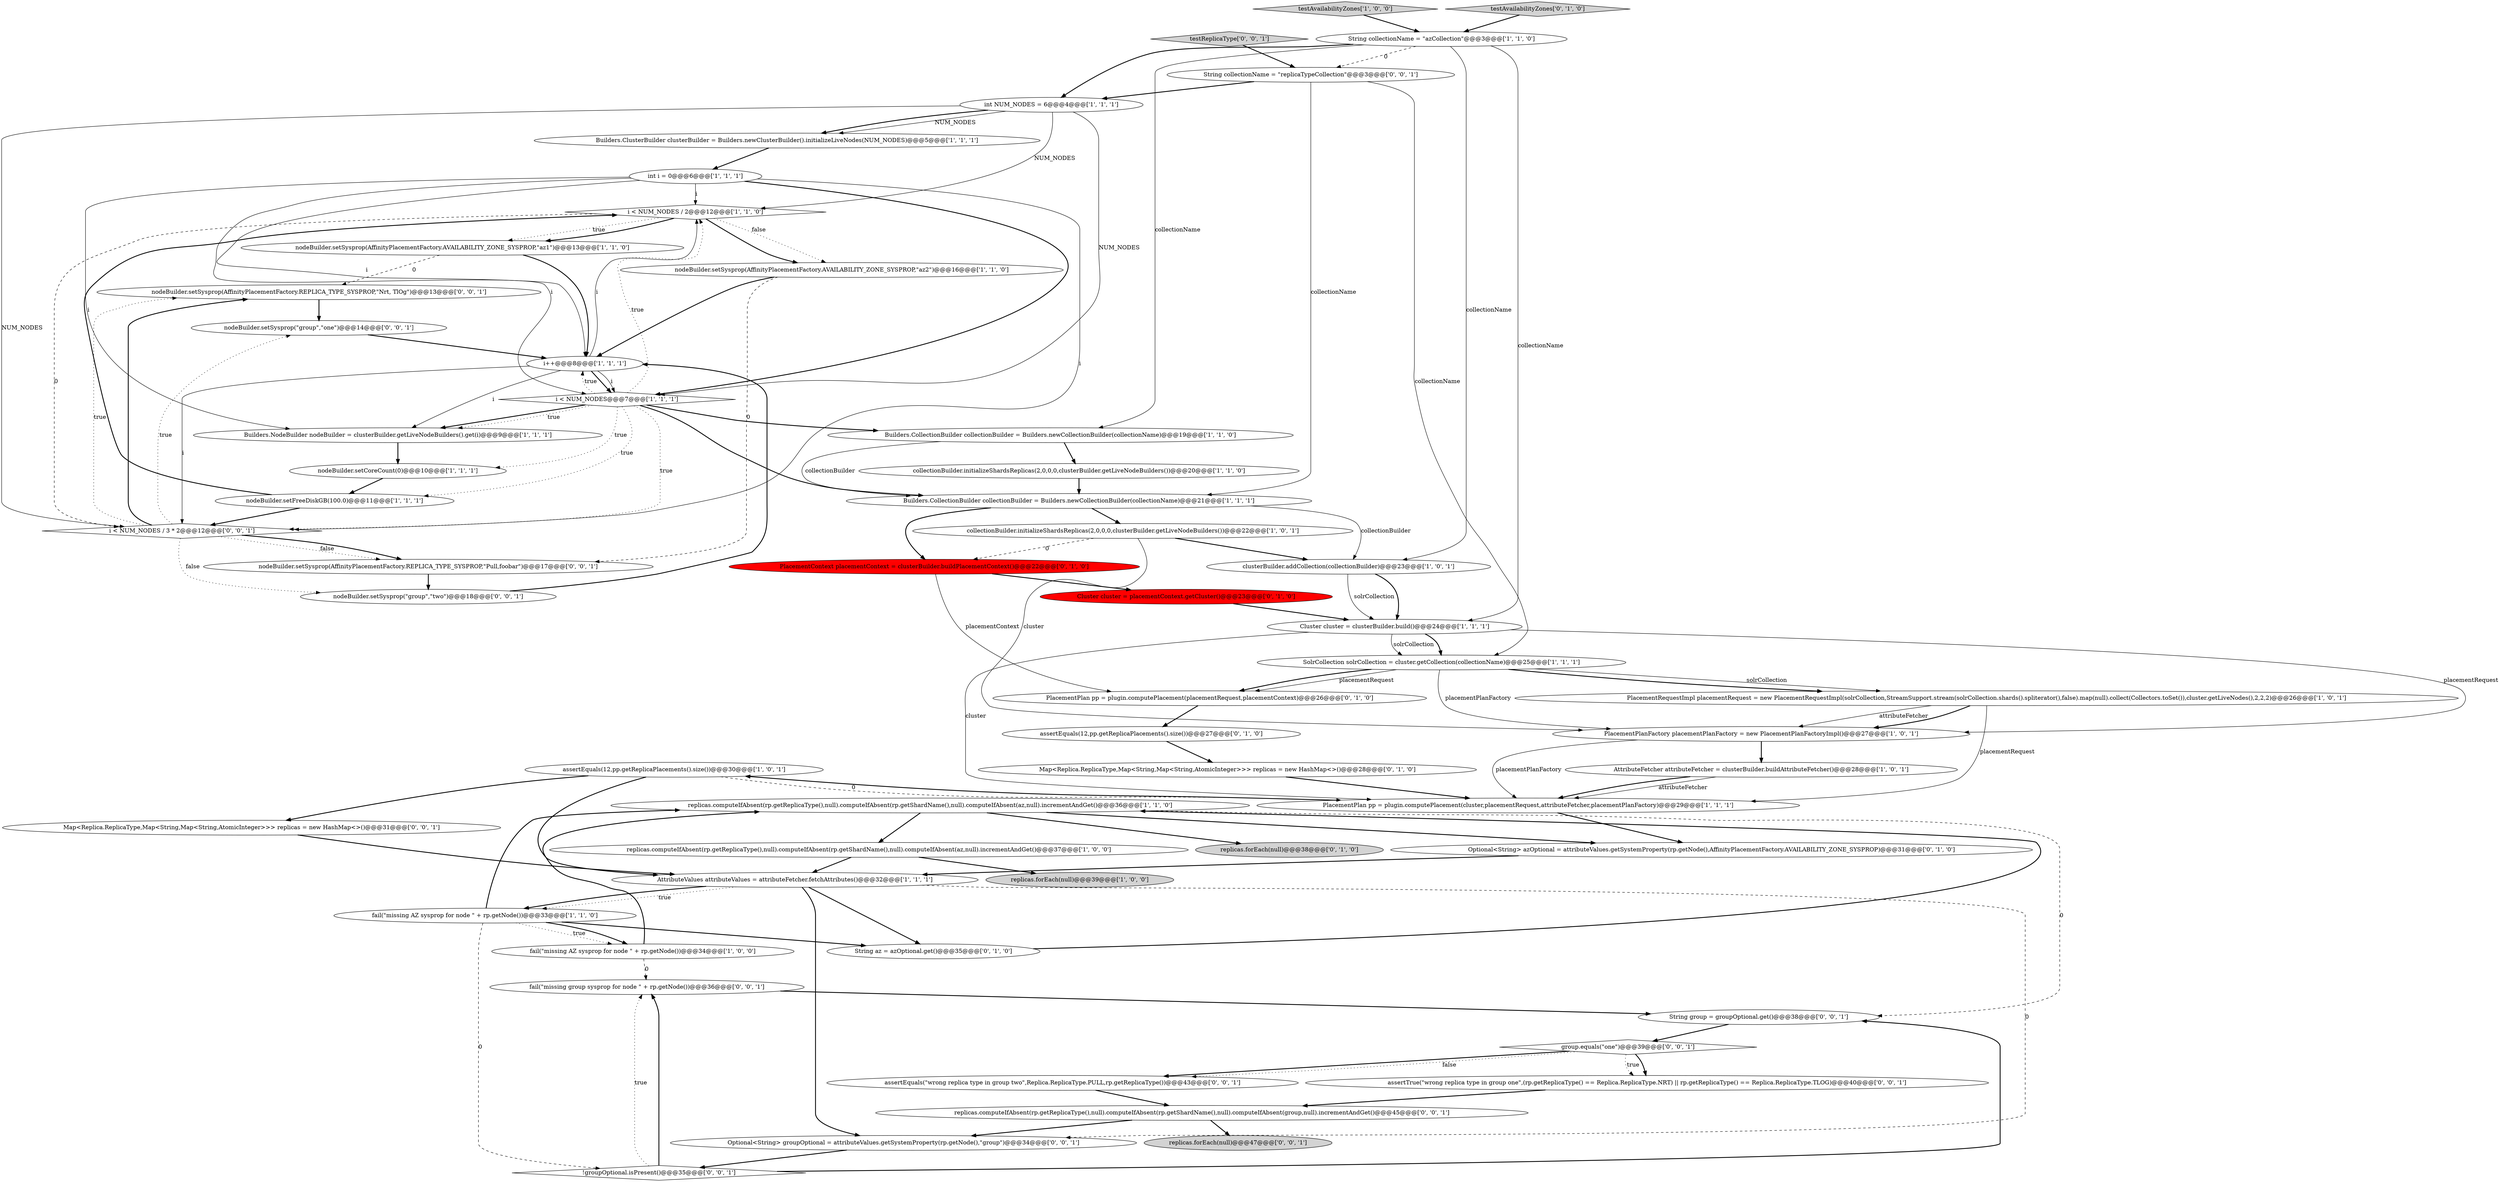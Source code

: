 digraph {
32 [style = filled, label = "replicas.forEach(null)@@@38@@@['0', '1', '0']", fillcolor = lightgray, shape = ellipse image = "AAA0AAABBB2BBB"];
5 [style = filled, label = "replicas.forEach(null)@@@39@@@['1', '0', '0']", fillcolor = lightgray, shape = ellipse image = "AAA0AAABBB1BBB"];
0 [style = filled, label = "assertEquals(12,pp.getReplicaPlacements().size())@@@30@@@['1', '0', '1']", fillcolor = white, shape = ellipse image = "AAA0AAABBB1BBB"];
35 [style = filled, label = "Cluster cluster = placementContext.getCluster()@@@23@@@['0', '1', '0']", fillcolor = red, shape = ellipse image = "AAA1AAABBB2BBB"];
21 [style = filled, label = "collectionBuilder.initializeShardsReplicas(2,0,0,0,clusterBuilder.getLiveNodeBuilders())@@@20@@@['1', '1', '0']", fillcolor = white, shape = ellipse image = "AAA0AAABBB1BBB"];
44 [style = filled, label = "nodeBuilder.setSysprop(AffinityPlacementFactory.REPLICA_TYPE_SYSPROP,\"Pull,foobar\")@@@17@@@['0', '0', '1']", fillcolor = white, shape = ellipse image = "AAA0AAABBB3BBB"];
7 [style = filled, label = "PlacementRequestImpl placementRequest = new PlacementRequestImpl(solrCollection,StreamSupport.stream(solrCollection.shards().spliterator(),false).map(null).collect(Collectors.toSet()),cluster.getLiveNodes(),2,2,2)@@@26@@@['1', '0', '1']", fillcolor = white, shape = ellipse image = "AAA0AAABBB1BBB"];
26 [style = filled, label = "fail(\"missing AZ sysprop for node \" + rp.getNode())@@@33@@@['1', '1', '0']", fillcolor = white, shape = ellipse image = "AAA0AAABBB1BBB"];
45 [style = filled, label = "Map<Replica.ReplicaType,Map<String,Map<String,AtomicInteger>>> replicas = new HashMap<>()@@@31@@@['0', '0', '1']", fillcolor = white, shape = ellipse image = "AAA0AAABBB3BBB"];
1 [style = filled, label = "testAvailabilityZones['1', '0', '0']", fillcolor = lightgray, shape = diamond image = "AAA0AAABBB1BBB"];
28 [style = filled, label = "PlacementPlanFactory placementPlanFactory = new PlacementPlanFactoryImpl()@@@27@@@['1', '0', '1']", fillcolor = white, shape = ellipse image = "AAA0AAABBB1BBB"];
33 [style = filled, label = "PlacementContext placementContext = clusterBuilder.buildPlacementContext()@@@22@@@['0', '1', '0']", fillcolor = red, shape = ellipse image = "AAA1AAABBB2BBB"];
4 [style = filled, label = "fail(\"missing AZ sysprop for node \" + rp.getNode())@@@34@@@['1', '0', '0']", fillcolor = white, shape = ellipse image = "AAA0AAABBB1BBB"];
24 [style = filled, label = "nodeBuilder.setSysprop(AffinityPlacementFactory.AVAILABILITY_ZONE_SYSPROP,\"az1\")@@@13@@@['1', '1', '0']", fillcolor = white, shape = ellipse image = "AAA0AAABBB1BBB"];
39 [style = filled, label = "Map<Replica.ReplicaType,Map<String,Map<String,AtomicInteger>>> replicas = new HashMap<>()@@@28@@@['0', '1', '0']", fillcolor = white, shape = ellipse image = "AAA0AAABBB2BBB"];
46 [style = filled, label = "Optional<String> groupOptional = attributeValues.getSystemProperty(rp.getNode(),\"group\")@@@34@@@['0', '0', '1']", fillcolor = white, shape = ellipse image = "AAA0AAABBB3BBB"];
30 [style = filled, label = "int i = 0@@@6@@@['1', '1', '1']", fillcolor = white, shape = ellipse image = "AAA0AAABBB1BBB"];
19 [style = filled, label = "Builders.ClusterBuilder clusterBuilder = Builders.newClusterBuilder().initializeLiveNodes(NUM_NODES)@@@5@@@['1', '1', '1']", fillcolor = white, shape = ellipse image = "AAA0AAABBB1BBB"];
49 [style = filled, label = "nodeBuilder.setSysprop(\"group\",\"two\")@@@18@@@['0', '0', '1']", fillcolor = white, shape = ellipse image = "AAA0AAABBB3BBB"];
42 [style = filled, label = "testReplicaType['0', '0', '1']", fillcolor = lightgray, shape = diamond image = "AAA0AAABBB3BBB"];
2 [style = filled, label = "nodeBuilder.setFreeDiskGB(100.0)@@@11@@@['1', '1', '1']", fillcolor = white, shape = ellipse image = "AAA0AAABBB1BBB"];
22 [style = filled, label = "AttributeFetcher attributeFetcher = clusterBuilder.buildAttributeFetcher()@@@28@@@['1', '0', '1']", fillcolor = white, shape = ellipse image = "AAA0AAABBB1BBB"];
17 [style = filled, label = "AttributeValues attributeValues = attributeFetcher.fetchAttributes()@@@32@@@['1', '1', '1']", fillcolor = white, shape = ellipse image = "AAA0AAABBB1BBB"];
47 [style = filled, label = "nodeBuilder.setSysprop(AffinityPlacementFactory.REPLICA_TYPE_SYSPROP,\"Nrt, TlOg\")@@@13@@@['0', '0', '1']", fillcolor = white, shape = ellipse image = "AAA0AAABBB3BBB"];
37 [style = filled, label = "Optional<String> azOptional = attributeValues.getSystemProperty(rp.getNode(),AffinityPlacementFactory.AVAILABILITY_ZONE_SYSPROP)@@@31@@@['0', '1', '0']", fillcolor = white, shape = ellipse image = "AAA0AAABBB2BBB"];
53 [style = filled, label = "nodeBuilder.setSysprop(\"group\",\"one\")@@@14@@@['0', '0', '1']", fillcolor = white, shape = ellipse image = "AAA0AAABBB3BBB"];
27 [style = filled, label = "Builders.CollectionBuilder collectionBuilder = Builders.newCollectionBuilder(collectionName)@@@21@@@['1', '1', '1']", fillcolor = white, shape = ellipse image = "AAA0AAABBB1BBB"];
15 [style = filled, label = "clusterBuilder.addCollection(collectionBuilder)@@@23@@@['1', '0', '1']", fillcolor = white, shape = ellipse image = "AAA0AAABBB1BBB"];
13 [style = filled, label = "Builders.CollectionBuilder collectionBuilder = Builders.newCollectionBuilder(collectionName)@@@19@@@['1', '1', '0']", fillcolor = white, shape = ellipse image = "AAA0AAABBB1BBB"];
31 [style = filled, label = "PlacementPlan pp = plugin.computePlacement(placementRequest,placementContext)@@@26@@@['0', '1', '0']", fillcolor = white, shape = ellipse image = "AAA0AAABBB2BBB"];
56 [style = filled, label = "String group = groupOptional.get()@@@38@@@['0', '0', '1']", fillcolor = white, shape = ellipse image = "AAA0AAABBB3BBB"];
18 [style = filled, label = "replicas.computeIfAbsent(rp.getReplicaType(),null).computeIfAbsent(rp.getShardName(),null).computeIfAbsent(az,null).incrementAndGet()@@@37@@@['1', '0', '0']", fillcolor = white, shape = ellipse image = "AAA0AAABBB1BBB"];
36 [style = filled, label = "String az = azOptional.get()@@@35@@@['0', '1', '0']", fillcolor = white, shape = ellipse image = "AAA0AAABBB2BBB"];
23 [style = filled, label = "collectionBuilder.initializeShardsReplicas(2,0,0,0,clusterBuilder.getLiveNodeBuilders())@@@22@@@['1', '0', '1']", fillcolor = white, shape = ellipse image = "AAA0AAABBB1BBB"];
29 [style = filled, label = "SolrCollection solrCollection = cluster.getCollection(collectionName)@@@25@@@['1', '1', '1']", fillcolor = white, shape = ellipse image = "AAA0AAABBB1BBB"];
11 [style = filled, label = "i < NUM_NODES / 2@@@12@@@['1', '1', '0']", fillcolor = white, shape = diamond image = "AAA0AAABBB1BBB"];
8 [style = filled, label = "Builders.NodeBuilder nodeBuilder = clusterBuilder.getLiveNodeBuilders().get(i)@@@9@@@['1', '1', '1']", fillcolor = white, shape = ellipse image = "AAA0AAABBB1BBB"];
10 [style = filled, label = "i++@@@8@@@['1', '1', '1']", fillcolor = white, shape = ellipse image = "AAA0AAABBB1BBB"];
54 [style = filled, label = "replicas.computeIfAbsent(rp.getReplicaType(),null).computeIfAbsent(rp.getShardName(),null).computeIfAbsent(group,null).incrementAndGet()@@@45@@@['0', '0', '1']", fillcolor = white, shape = ellipse image = "AAA0AAABBB3BBB"];
50 [style = filled, label = "fail(\"missing group sysprop for node \" + rp.getNode())@@@36@@@['0', '0', '1']", fillcolor = white, shape = ellipse image = "AAA0AAABBB3BBB"];
9 [style = filled, label = "String collectionName = \"azCollection\"@@@3@@@['1', '1', '0']", fillcolor = white, shape = ellipse image = "AAA0AAABBB1BBB"];
55 [style = filled, label = "assertTrue(\"wrong replica type in group one\",(rp.getReplicaType() == Replica.ReplicaType.NRT) || rp.getReplicaType() == Replica.ReplicaType.TLOG)@@@40@@@['0', '0', '1']", fillcolor = white, shape = ellipse image = "AAA0AAABBB3BBB"];
16 [style = filled, label = "Cluster cluster = clusterBuilder.build()@@@24@@@['1', '1', '1']", fillcolor = white, shape = ellipse image = "AAA0AAABBB1BBB"];
38 [style = filled, label = "assertEquals(12,pp.getReplicaPlacements().size())@@@27@@@['0', '1', '0']", fillcolor = white, shape = ellipse image = "AAA0AAABBB2BBB"];
52 [style = filled, label = "String collectionName = \"replicaTypeCollection\"@@@3@@@['0', '0', '1']", fillcolor = white, shape = ellipse image = "AAA0AAABBB3BBB"];
14 [style = filled, label = "i < NUM_NODES@@@7@@@['1', '1', '1']", fillcolor = white, shape = diamond image = "AAA0AAABBB1BBB"];
40 [style = filled, label = "group.equals(\"one\")@@@39@@@['0', '0', '1']", fillcolor = white, shape = diamond image = "AAA0AAABBB3BBB"];
41 [style = filled, label = "replicas.forEach(null)@@@47@@@['0', '0', '1']", fillcolor = lightgray, shape = ellipse image = "AAA0AAABBB3BBB"];
20 [style = filled, label = "PlacementPlan pp = plugin.computePlacement(cluster,placementRequest,attributeFetcher,placementPlanFactory)@@@29@@@['1', '1', '1']", fillcolor = white, shape = ellipse image = "AAA0AAABBB1BBB"];
25 [style = filled, label = "nodeBuilder.setSysprop(AffinityPlacementFactory.AVAILABILITY_ZONE_SYSPROP,\"az2\")@@@16@@@['1', '1', '0']", fillcolor = white, shape = ellipse image = "AAA0AAABBB1BBB"];
3 [style = filled, label = "replicas.computeIfAbsent(rp.getReplicaType(),null).computeIfAbsent(rp.getShardName(),null).computeIfAbsent(az,null).incrementAndGet()@@@36@@@['1', '1', '0']", fillcolor = white, shape = ellipse image = "AAA0AAABBB1BBB"];
34 [style = filled, label = "testAvailabilityZones['0', '1', '0']", fillcolor = lightgray, shape = diamond image = "AAA0AAABBB2BBB"];
48 [style = filled, label = "i < NUM_NODES / 3 * 2@@@12@@@['0', '0', '1']", fillcolor = white, shape = diamond image = "AAA0AAABBB3BBB"];
51 [style = filled, label = "assertEquals(\"wrong replica type in group two\",Replica.ReplicaType.PULL,rp.getReplicaType())@@@43@@@['0', '0', '1']", fillcolor = white, shape = ellipse image = "AAA0AAABBB3BBB"];
12 [style = filled, label = "nodeBuilder.setCoreCount(0)@@@10@@@['1', '1', '1']", fillcolor = white, shape = ellipse image = "AAA0AAABBB1BBB"];
43 [style = filled, label = "!groupOptional.isPresent()@@@35@@@['0', '0', '1']", fillcolor = white, shape = diamond image = "AAA0AAABBB3BBB"];
6 [style = filled, label = "int NUM_NODES = 6@@@4@@@['1', '1', '1']", fillcolor = white, shape = ellipse image = "AAA0AAABBB1BBB"];
34->9 [style = bold, label=""];
40->55 [style = bold, label=""];
20->0 [style = bold, label=""];
48->53 [style = dotted, label="true"];
9->52 [style = dashed, label="0"];
50->56 [style = bold, label=""];
13->27 [style = solid, label="collectionBuilder"];
15->16 [style = solid, label="solrCollection"];
38->39 [style = bold, label=""];
26->43 [style = dashed, label="0"];
9->6 [style = bold, label=""];
3->18 [style = bold, label=""];
17->36 [style = bold, label=""];
12->2 [style = bold, label=""];
23->28 [style = solid, label="cluster"];
29->31 [style = solid, label="placementRequest"];
30->14 [style = solid, label="i"];
49->10 [style = bold, label=""];
27->15 [style = solid, label="collectionBuilder"];
17->46 [style = dashed, label="0"];
48->44 [style = dotted, label="false"];
6->48 [style = solid, label="NUM_NODES"];
20->37 [style = bold, label=""];
30->14 [style = bold, label=""];
14->11 [style = dotted, label="true"];
25->10 [style = bold, label=""];
40->55 [style = dotted, label="true"];
27->33 [style = bold, label=""];
45->17 [style = bold, label=""];
9->16 [style = solid, label="collectionName"];
26->4 [style = dotted, label="true"];
24->47 [style = dashed, label="0"];
7->28 [style = solid, label="attributeFetcher"];
11->48 [style = dashed, label="0"];
11->25 [style = dotted, label="false"];
11->25 [style = bold, label=""];
24->10 [style = bold, label=""];
47->53 [style = bold, label=""];
4->3 [style = bold, label=""];
14->2 [style = dotted, label="true"];
17->26 [style = dotted, label="true"];
14->12 [style = dotted, label="true"];
10->14 [style = bold, label=""];
51->54 [style = bold, label=""];
0->17 [style = bold, label=""];
40->51 [style = bold, label=""];
54->46 [style = bold, label=""];
10->8 [style = solid, label="i"];
30->48 [style = solid, label="i"];
16->29 [style = bold, label=""];
9->13 [style = solid, label="collectionName"];
3->56 [style = dashed, label="0"];
22->20 [style = solid, label="attributeFetcher"];
48->44 [style = bold, label=""];
44->49 [style = bold, label=""];
54->41 [style = bold, label=""];
16->29 [style = solid, label="solrCollection"];
26->4 [style = bold, label=""];
10->11 [style = solid, label="i"];
9->15 [style = solid, label="collectionName"];
30->11 [style = solid, label="i"];
6->19 [style = solid, label="NUM_NODES"];
48->47 [style = dotted, label="true"];
22->20 [style = bold, label=""];
4->50 [style = dashed, label="0"];
14->48 [style = dotted, label="true"];
30->8 [style = solid, label="i"];
14->8 [style = bold, label=""];
7->20 [style = solid, label="placementRequest"];
10->14 [style = solid, label="i"];
39->20 [style = bold, label=""];
53->10 [style = bold, label=""];
56->40 [style = bold, label=""];
30->10 [style = solid, label="i"];
11->24 [style = dotted, label="true"];
46->43 [style = bold, label=""];
2->48 [style = bold, label=""];
17->46 [style = bold, label=""];
3->37 [style = bold, label=""];
21->27 [style = bold, label=""];
0->45 [style = bold, label=""];
10->48 [style = solid, label="i"];
26->3 [style = bold, label=""];
42->52 [style = bold, label=""];
52->27 [style = solid, label="collectionName"];
23->15 [style = bold, label=""];
31->38 [style = bold, label=""];
11->24 [style = bold, label=""];
23->33 [style = dashed, label="0"];
1->9 [style = bold, label=""];
16->28 [style = solid, label="placementRequest"];
6->11 [style = solid, label="NUM_NODES"];
28->20 [style = solid, label="placementPlanFactory"];
48->49 [style = dotted, label="false"];
7->28 [style = bold, label=""];
52->6 [style = bold, label=""];
14->8 [style = dotted, label="true"];
14->27 [style = bold, label=""];
14->13 [style = bold, label=""];
25->44 [style = dashed, label="0"];
2->11 [style = bold, label=""];
8->12 [style = bold, label=""];
28->22 [style = bold, label=""];
33->31 [style = solid, label="placementContext"];
33->35 [style = bold, label=""];
17->26 [style = bold, label=""];
35->16 [style = bold, label=""];
43->50 [style = bold, label=""];
43->50 [style = dotted, label="true"];
26->36 [style = bold, label=""];
29->31 [style = bold, label=""];
37->17 [style = bold, label=""];
18->17 [style = bold, label=""];
6->19 [style = bold, label=""];
15->16 [style = bold, label=""];
0->20 [style = dashed, label="0"];
14->10 [style = dotted, label="true"];
40->51 [style = dotted, label="false"];
16->20 [style = solid, label="cluster"];
6->14 [style = solid, label="NUM_NODES"];
29->28 [style = solid, label="placementPlanFactory"];
52->29 [style = solid, label="collectionName"];
48->47 [style = bold, label=""];
18->5 [style = bold, label=""];
29->7 [style = solid, label="solrCollection"];
29->7 [style = bold, label=""];
27->23 [style = bold, label=""];
55->54 [style = bold, label=""];
3->32 [style = bold, label=""];
13->21 [style = bold, label=""];
43->56 [style = bold, label=""];
19->30 [style = bold, label=""];
36->3 [style = bold, label=""];
}
